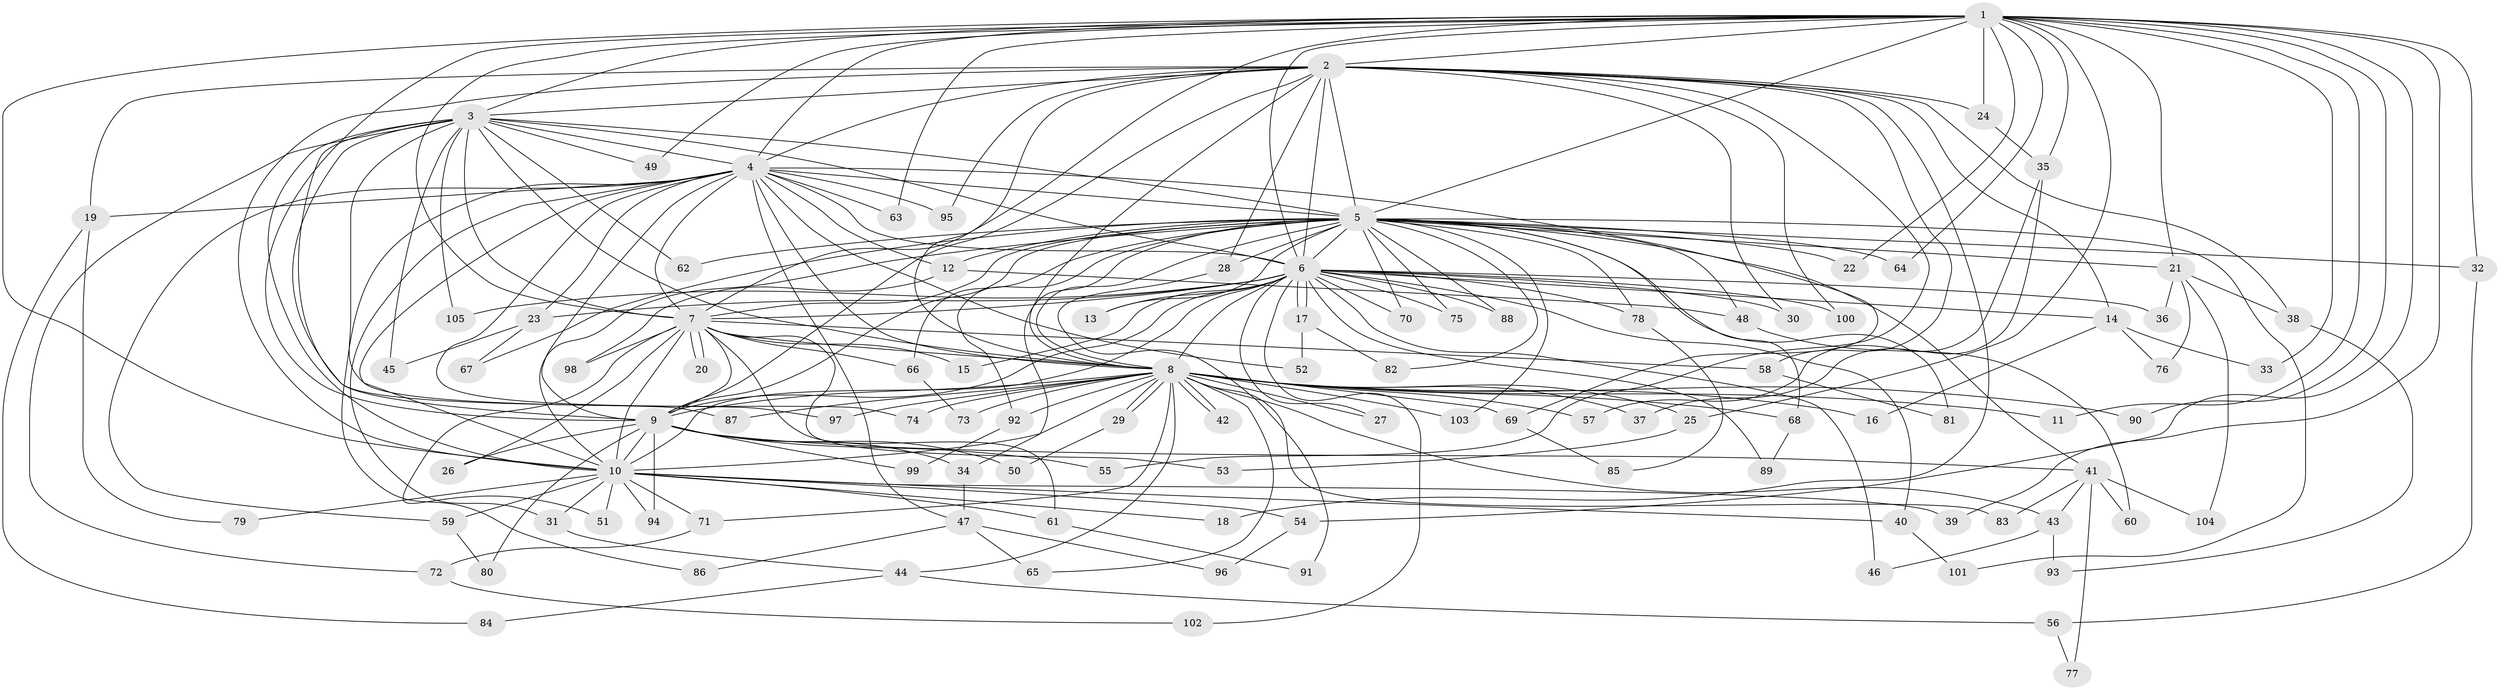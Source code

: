 // coarse degree distribution, {1: 0.38095238095238093, 2: 0.5, 33: 0.023809523809523808, 23: 0.023809523809523808, 3: 0.023809523809523808, 10: 0.023809523809523808, 7: 0.023809523809523808}
// Generated by graph-tools (version 1.1) at 2025/47/03/04/25 21:47:37]
// undirected, 105 vertices, 235 edges
graph export_dot {
graph [start="1"]
  node [color=gray90,style=filled];
  1;
  2;
  3;
  4;
  5;
  6;
  7;
  8;
  9;
  10;
  11;
  12;
  13;
  14;
  15;
  16;
  17;
  18;
  19;
  20;
  21;
  22;
  23;
  24;
  25;
  26;
  27;
  28;
  29;
  30;
  31;
  32;
  33;
  34;
  35;
  36;
  37;
  38;
  39;
  40;
  41;
  42;
  43;
  44;
  45;
  46;
  47;
  48;
  49;
  50;
  51;
  52;
  53;
  54;
  55;
  56;
  57;
  58;
  59;
  60;
  61;
  62;
  63;
  64;
  65;
  66;
  67;
  68;
  69;
  70;
  71;
  72;
  73;
  74;
  75;
  76;
  77;
  78;
  79;
  80;
  81;
  82;
  83;
  84;
  85;
  86;
  87;
  88;
  89;
  90;
  91;
  92;
  93;
  94;
  95;
  96;
  97;
  98;
  99;
  100;
  101;
  102;
  103;
  104;
  105;
  1 -- 2;
  1 -- 3;
  1 -- 4;
  1 -- 5;
  1 -- 6;
  1 -- 7;
  1 -- 8;
  1 -- 9;
  1 -- 10;
  1 -- 11;
  1 -- 21;
  1 -- 22;
  1 -- 24;
  1 -- 25;
  1 -- 32;
  1 -- 33;
  1 -- 35;
  1 -- 39;
  1 -- 49;
  1 -- 54;
  1 -- 63;
  1 -- 64;
  1 -- 90;
  2 -- 3;
  2 -- 4;
  2 -- 5;
  2 -- 6;
  2 -- 7;
  2 -- 8;
  2 -- 9;
  2 -- 10;
  2 -- 14;
  2 -- 18;
  2 -- 19;
  2 -- 24;
  2 -- 28;
  2 -- 30;
  2 -- 38;
  2 -- 55;
  2 -- 58;
  2 -- 95;
  2 -- 100;
  3 -- 4;
  3 -- 5;
  3 -- 6;
  3 -- 7;
  3 -- 8;
  3 -- 9;
  3 -- 10;
  3 -- 45;
  3 -- 49;
  3 -- 62;
  3 -- 72;
  3 -- 87;
  3 -- 97;
  3 -- 105;
  4 -- 5;
  4 -- 6;
  4 -- 7;
  4 -- 8;
  4 -- 9;
  4 -- 10;
  4 -- 12;
  4 -- 19;
  4 -- 23;
  4 -- 31;
  4 -- 47;
  4 -- 52;
  4 -- 59;
  4 -- 63;
  4 -- 69;
  4 -- 74;
  4 -- 86;
  4 -- 95;
  5 -- 6;
  5 -- 7;
  5 -- 8;
  5 -- 9;
  5 -- 10;
  5 -- 12;
  5 -- 13;
  5 -- 21;
  5 -- 22;
  5 -- 28;
  5 -- 32;
  5 -- 34;
  5 -- 41;
  5 -- 48;
  5 -- 62;
  5 -- 64;
  5 -- 66;
  5 -- 67;
  5 -- 68;
  5 -- 70;
  5 -- 75;
  5 -- 78;
  5 -- 81;
  5 -- 82;
  5 -- 88;
  5 -- 92;
  5 -- 101;
  5 -- 103;
  6 -- 7;
  6 -- 8;
  6 -- 9;
  6 -- 10;
  6 -- 13;
  6 -- 14;
  6 -- 15;
  6 -- 17;
  6 -- 17;
  6 -- 23;
  6 -- 27;
  6 -- 30;
  6 -- 36;
  6 -- 40;
  6 -- 46;
  6 -- 70;
  6 -- 75;
  6 -- 78;
  6 -- 88;
  6 -- 89;
  6 -- 100;
  6 -- 102;
  6 -- 105;
  7 -- 8;
  7 -- 9;
  7 -- 10;
  7 -- 15;
  7 -- 20;
  7 -- 20;
  7 -- 26;
  7 -- 51;
  7 -- 53;
  7 -- 58;
  7 -- 61;
  7 -- 66;
  7 -- 98;
  8 -- 9;
  8 -- 10;
  8 -- 11;
  8 -- 16;
  8 -- 25;
  8 -- 27;
  8 -- 29;
  8 -- 29;
  8 -- 37;
  8 -- 42;
  8 -- 42;
  8 -- 43;
  8 -- 44;
  8 -- 57;
  8 -- 65;
  8 -- 68;
  8 -- 69;
  8 -- 71;
  8 -- 73;
  8 -- 74;
  8 -- 83;
  8 -- 87;
  8 -- 90;
  8 -- 92;
  8 -- 97;
  8 -- 103;
  9 -- 10;
  9 -- 26;
  9 -- 34;
  9 -- 41;
  9 -- 50;
  9 -- 55;
  9 -- 80;
  9 -- 94;
  9 -- 99;
  10 -- 18;
  10 -- 31;
  10 -- 39;
  10 -- 40;
  10 -- 51;
  10 -- 54;
  10 -- 59;
  10 -- 61;
  10 -- 71;
  10 -- 79;
  10 -- 94;
  12 -- 48;
  12 -- 98;
  14 -- 16;
  14 -- 33;
  14 -- 76;
  17 -- 52;
  17 -- 82;
  19 -- 79;
  19 -- 84;
  21 -- 36;
  21 -- 38;
  21 -- 76;
  21 -- 104;
  23 -- 45;
  23 -- 67;
  24 -- 35;
  25 -- 53;
  28 -- 91;
  29 -- 50;
  31 -- 44;
  32 -- 56;
  34 -- 47;
  35 -- 37;
  35 -- 57;
  38 -- 93;
  40 -- 101;
  41 -- 43;
  41 -- 60;
  41 -- 77;
  41 -- 83;
  41 -- 104;
  43 -- 46;
  43 -- 93;
  44 -- 56;
  44 -- 84;
  47 -- 65;
  47 -- 86;
  47 -- 96;
  48 -- 60;
  54 -- 96;
  56 -- 77;
  58 -- 81;
  59 -- 80;
  61 -- 91;
  66 -- 73;
  68 -- 89;
  69 -- 85;
  71 -- 72;
  72 -- 102;
  78 -- 85;
  92 -- 99;
}
